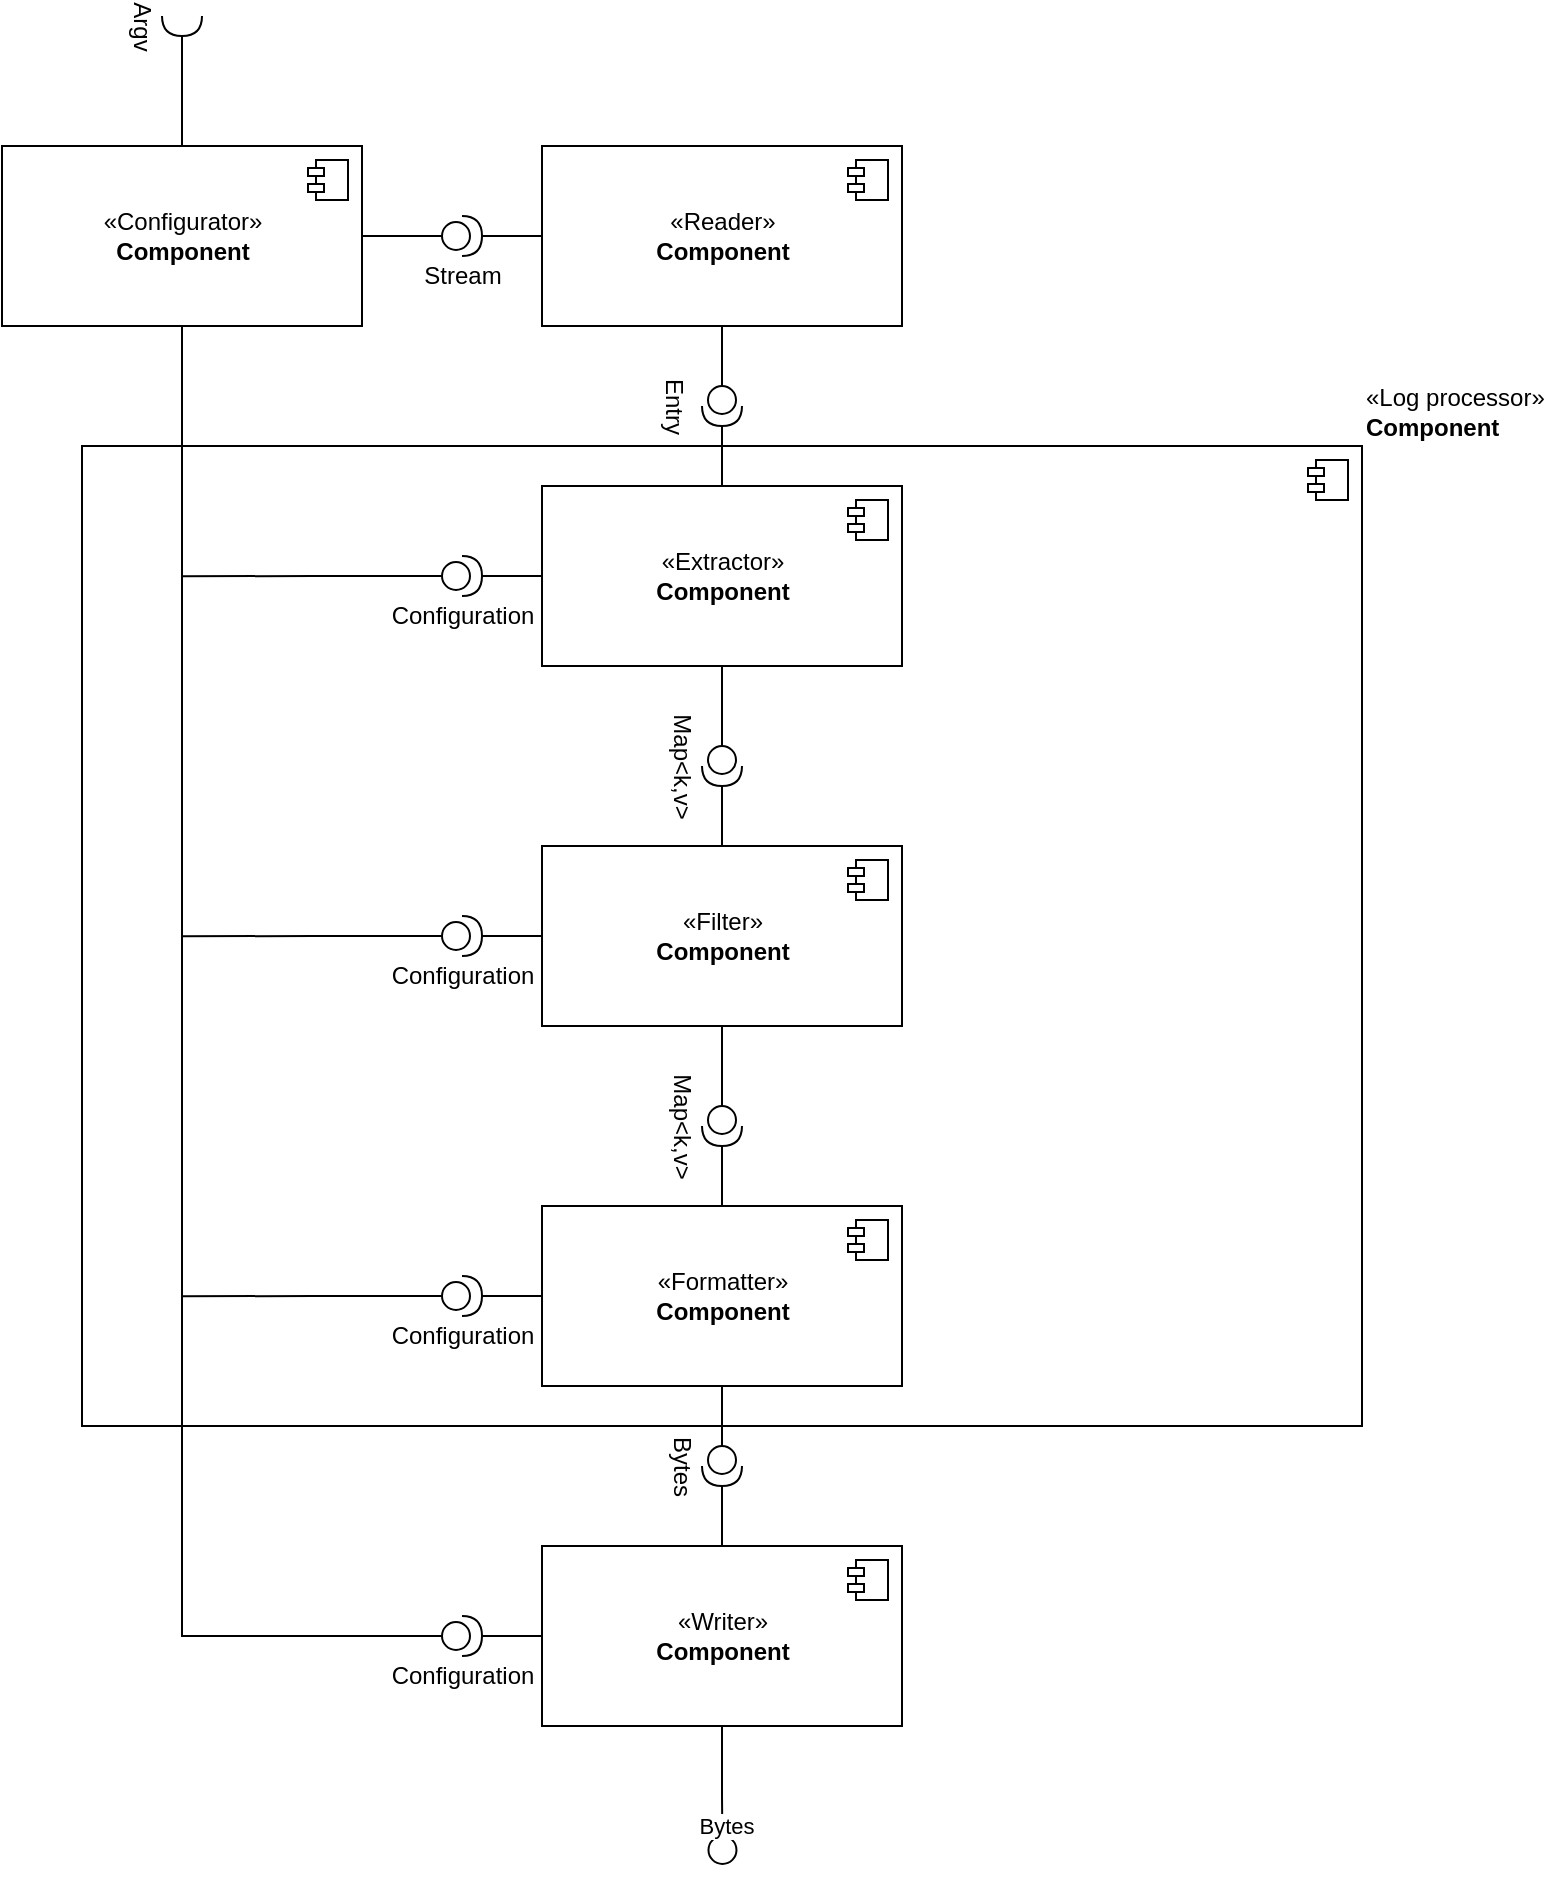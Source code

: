<mxfile version="17.1.3" type="github">
  <diagram name="Log parser" id="b5b7bab2-c9e2-2cf4-8b2a-24fd1a2a6d21">
    <mxGraphModel dx="1389" dy="739" grid="1" gridSize="10" guides="1" tooltips="1" connect="1" arrows="1" fold="1" page="1" pageScale="1" pageWidth="827" pageHeight="1169" background="none" math="0" shadow="0">
      <root>
        <mxCell id="0" />
        <mxCell id="1" parent="0" />
        <mxCell id="cvZBhcmpL4nV925hNqEm-75" value="«Log processor»&lt;br&gt;&lt;b&gt;Component&lt;/b&gt;" style="html=1;dropTarget=0;align=left;verticalAlign=bottom;labelPosition=right;verticalLabelPosition=top;glass=0;" vertex="1" parent="1">
          <mxGeometry x="70" y="340" width="640" height="490" as="geometry" />
        </mxCell>
        <mxCell id="cvZBhcmpL4nV925hNqEm-76" value="" style="shape=module;jettyWidth=8;jettyHeight=4;" vertex="1" parent="cvZBhcmpL4nV925hNqEm-75">
          <mxGeometry x="1" width="20" height="20" relative="1" as="geometry">
            <mxPoint x="-27" y="7" as="offset" />
          </mxGeometry>
        </mxCell>
        <mxCell id="cvZBhcmpL4nV925hNqEm-54" style="edgeStyle=orthogonalEdgeStyle;rounded=0;orthogonalLoop=1;jettySize=auto;html=1;exitX=0;exitY=0.5;exitDx=0;exitDy=0;entryX=1;entryY=0.5;entryDx=0;entryDy=0;entryPerimeter=0;endArrow=none;endFill=0;" edge="1" parent="1" source="cvZBhcmpL4nV925hNqEm-1" target="cvZBhcmpL4nV925hNqEm-53">
          <mxGeometry relative="1" as="geometry" />
        </mxCell>
        <mxCell id="cvZBhcmpL4nV925hNqEm-1" value="«Reader»&lt;br&gt;&lt;b&gt;Component&lt;/b&gt;" style="html=1;dropTarget=0;" vertex="1" parent="1">
          <mxGeometry x="300" y="190" width="180" height="90" as="geometry" />
        </mxCell>
        <mxCell id="cvZBhcmpL4nV925hNqEm-2" value="" style="shape=module;jettyWidth=8;jettyHeight=4;" vertex="1" parent="cvZBhcmpL4nV925hNqEm-1">
          <mxGeometry x="1" width="20" height="20" relative="1" as="geometry">
            <mxPoint x="-27" y="7" as="offset" />
          </mxGeometry>
        </mxCell>
        <mxCell id="cvZBhcmpL4nV925hNqEm-12" style="edgeStyle=orthogonalEdgeStyle;rounded=0;orthogonalLoop=1;jettySize=auto;html=1;exitX=0.5;exitY=0;exitDx=0;exitDy=0;entryX=1;entryY=0.5;entryDx=0;entryDy=0;entryPerimeter=0;endArrow=none;endFill=0;" edge="1" parent="1" source="cvZBhcmpL4nV925hNqEm-3" target="cvZBhcmpL4nV925hNqEm-8">
          <mxGeometry relative="1" as="geometry" />
        </mxCell>
        <mxCell id="cvZBhcmpL4nV925hNqEm-3" value="«Extractor»&lt;br&gt;&lt;b&gt;Component&lt;/b&gt;" style="html=1;dropTarget=0;" vertex="1" parent="1">
          <mxGeometry x="300" y="360" width="180" height="90" as="geometry" />
        </mxCell>
        <mxCell id="cvZBhcmpL4nV925hNqEm-4" value="" style="shape=module;jettyWidth=8;jettyHeight=4;" vertex="1" parent="cvZBhcmpL4nV925hNqEm-3">
          <mxGeometry x="1" width="20" height="20" relative="1" as="geometry">
            <mxPoint x="-27" y="7" as="offset" />
          </mxGeometry>
        </mxCell>
        <mxCell id="cvZBhcmpL4nV925hNqEm-13" style="edgeStyle=orthogonalEdgeStyle;rounded=0;orthogonalLoop=1;jettySize=auto;html=1;exitX=0;exitY=0.5;exitDx=0;exitDy=0;exitPerimeter=0;entryX=0.5;entryY=1;entryDx=0;entryDy=0;endArrow=none;endFill=0;" edge="1" parent="1" source="cvZBhcmpL4nV925hNqEm-8" target="cvZBhcmpL4nV925hNqEm-1">
          <mxGeometry relative="1" as="geometry" />
        </mxCell>
        <mxCell id="cvZBhcmpL4nV925hNqEm-14" value="" style="edgeStyle=orthogonalEdgeStyle;rounded=0;orthogonalLoop=1;jettySize=auto;html=1;endArrow=none;endFill=0;" edge="1" parent="1" source="cvZBhcmpL4nV925hNqEm-8" target="cvZBhcmpL4nV925hNqEm-1">
          <mxGeometry relative="1" as="geometry" />
        </mxCell>
        <mxCell id="cvZBhcmpL4nV925hNqEm-8" value="Entry" style="shape=providedRequiredInterface;html=1;verticalLabelPosition=bottom;sketch=0;rotation=90;textDirection=ltr;labelPosition=center;align=center;verticalAlign=top;" vertex="1" parent="1">
          <mxGeometry x="380" y="310" width="20" height="20" as="geometry" />
        </mxCell>
        <mxCell id="cvZBhcmpL4nV925hNqEm-15" value="«Filter»&lt;br&gt;&lt;b&gt;Component&lt;/b&gt;" style="html=1;dropTarget=0;" vertex="1" parent="1">
          <mxGeometry x="300" y="540" width="180" height="90" as="geometry" />
        </mxCell>
        <mxCell id="cvZBhcmpL4nV925hNqEm-16" value="" style="shape=module;jettyWidth=8;jettyHeight=4;" vertex="1" parent="cvZBhcmpL4nV925hNqEm-15">
          <mxGeometry x="1" width="20" height="20" relative="1" as="geometry">
            <mxPoint x="-27" y="7" as="offset" />
          </mxGeometry>
        </mxCell>
        <mxCell id="cvZBhcmpL4nV925hNqEm-21" style="edgeStyle=orthogonalEdgeStyle;rounded=0;orthogonalLoop=1;jettySize=auto;html=1;exitX=0;exitY=0.5;exitDx=0;exitDy=0;exitPerimeter=0;entryX=0.5;entryY=1;entryDx=0;entryDy=0;endArrow=none;endFill=0;" edge="1" parent="1" source="cvZBhcmpL4nV925hNqEm-20" target="cvZBhcmpL4nV925hNqEm-3">
          <mxGeometry relative="1" as="geometry" />
        </mxCell>
        <mxCell id="cvZBhcmpL4nV925hNqEm-22" style="edgeStyle=orthogonalEdgeStyle;rounded=0;orthogonalLoop=1;jettySize=auto;html=1;exitX=1;exitY=0.5;exitDx=0;exitDy=0;exitPerimeter=0;entryX=0.5;entryY=0;entryDx=0;entryDy=0;endArrow=none;endFill=0;" edge="1" parent="1" source="cvZBhcmpL4nV925hNqEm-20" target="cvZBhcmpL4nV925hNqEm-15">
          <mxGeometry relative="1" as="geometry" />
        </mxCell>
        <mxCell id="cvZBhcmpL4nV925hNqEm-20" value="Map&amp;lt;k,v&amp;gt;" style="shape=providedRequiredInterface;html=1;verticalLabelPosition=bottom;sketch=0;rotation=90;" vertex="1" parent="1">
          <mxGeometry x="380" y="490" width="20" height="20" as="geometry" />
        </mxCell>
        <mxCell id="cvZBhcmpL4nV925hNqEm-23" value="«Formatter»&lt;br&gt;&lt;b&gt;Component&lt;/b&gt;" style="html=1;dropTarget=0;" vertex="1" parent="1">
          <mxGeometry x="300" y="720" width="180" height="90" as="geometry" />
        </mxCell>
        <mxCell id="cvZBhcmpL4nV925hNqEm-24" value="" style="shape=module;jettyWidth=8;jettyHeight=4;" vertex="1" parent="cvZBhcmpL4nV925hNqEm-23">
          <mxGeometry x="1" width="20" height="20" relative="1" as="geometry">
            <mxPoint x="-27" y="7" as="offset" />
          </mxGeometry>
        </mxCell>
        <mxCell id="cvZBhcmpL4nV925hNqEm-26" style="edgeStyle=orthogonalEdgeStyle;rounded=0;orthogonalLoop=1;jettySize=auto;html=1;exitX=1;exitY=0.5;exitDx=0;exitDy=0;exitPerimeter=0;entryX=0.5;entryY=0;entryDx=0;entryDy=0;endArrow=none;endFill=0;" edge="1" parent="1" source="cvZBhcmpL4nV925hNqEm-25" target="cvZBhcmpL4nV925hNqEm-23">
          <mxGeometry relative="1" as="geometry" />
        </mxCell>
        <mxCell id="cvZBhcmpL4nV925hNqEm-27" style="edgeStyle=orthogonalEdgeStyle;rounded=0;orthogonalLoop=1;jettySize=auto;html=1;exitX=0;exitY=0.5;exitDx=0;exitDy=0;exitPerimeter=0;entryX=0.5;entryY=1;entryDx=0;entryDy=0;endArrow=none;endFill=0;" edge="1" parent="1" source="cvZBhcmpL4nV925hNqEm-25" target="cvZBhcmpL4nV925hNqEm-15">
          <mxGeometry relative="1" as="geometry" />
        </mxCell>
        <mxCell id="cvZBhcmpL4nV925hNqEm-25" value="Map&amp;lt;k,v&amp;gt;" style="shape=providedRequiredInterface;html=1;verticalLabelPosition=bottom;sketch=0;rotation=90;" vertex="1" parent="1">
          <mxGeometry x="380" y="670" width="20" height="20" as="geometry" />
        </mxCell>
        <mxCell id="cvZBhcmpL4nV925hNqEm-72" style="edgeStyle=orthogonalEdgeStyle;rounded=0;orthogonalLoop=1;jettySize=auto;html=1;exitX=0.5;exitY=1;exitDx=0;exitDy=0;endArrow=circle;endFill=0;" edge="1" parent="1" source="cvZBhcmpL4nV925hNqEm-28">
          <mxGeometry relative="1" as="geometry">
            <mxPoint x="390.31" y="1050.0" as="targetPoint" />
          </mxGeometry>
        </mxCell>
        <mxCell id="cvZBhcmpL4nV925hNqEm-73" value="Bytes" style="edgeLabel;html=1;align=center;verticalAlign=bottom;resizable=0;points=[];labelPosition=center;verticalLabelPosition=top;" vertex="1" connectable="0" parent="cvZBhcmpL4nV925hNqEm-72">
          <mxGeometry x="0.685" y="1" relative="1" as="geometry">
            <mxPoint as="offset" />
          </mxGeometry>
        </mxCell>
        <mxCell id="cvZBhcmpL4nV925hNqEm-28" value="«Writer»&lt;br&gt;&lt;b&gt;Component&lt;/b&gt;" style="html=1;dropTarget=0;" vertex="1" parent="1">
          <mxGeometry x="300" y="890" width="180" height="90" as="geometry" />
        </mxCell>
        <mxCell id="cvZBhcmpL4nV925hNqEm-29" value="" style="shape=module;jettyWidth=8;jettyHeight=4;" vertex="1" parent="cvZBhcmpL4nV925hNqEm-28">
          <mxGeometry x="1" width="20" height="20" relative="1" as="geometry">
            <mxPoint x="-27" y="7" as="offset" />
          </mxGeometry>
        </mxCell>
        <mxCell id="cvZBhcmpL4nV925hNqEm-31" style="edgeStyle=orthogonalEdgeStyle;rounded=0;orthogonalLoop=1;jettySize=auto;html=1;exitX=0;exitY=0.5;exitDx=0;exitDy=0;exitPerimeter=0;entryX=0.5;entryY=1;entryDx=0;entryDy=0;endArrow=none;endFill=0;" edge="1" parent="1" source="cvZBhcmpL4nV925hNqEm-30" target="cvZBhcmpL4nV925hNqEm-23">
          <mxGeometry relative="1" as="geometry" />
        </mxCell>
        <mxCell id="cvZBhcmpL4nV925hNqEm-32" style="edgeStyle=orthogonalEdgeStyle;rounded=0;orthogonalLoop=1;jettySize=auto;html=1;exitX=1;exitY=0.5;exitDx=0;exitDy=0;exitPerimeter=0;entryX=0.5;entryY=0;entryDx=0;entryDy=0;endArrow=none;endFill=0;" edge="1" parent="1" source="cvZBhcmpL4nV925hNqEm-30" target="cvZBhcmpL4nV925hNqEm-28">
          <mxGeometry relative="1" as="geometry" />
        </mxCell>
        <mxCell id="cvZBhcmpL4nV925hNqEm-30" value="Bytes" style="shape=providedRequiredInterface;html=1;verticalLabelPosition=bottom;sketch=0;rotation=90;" vertex="1" parent="1">
          <mxGeometry x="380" y="840" width="20" height="20" as="geometry" />
        </mxCell>
        <mxCell id="cvZBhcmpL4nV925hNqEm-52" style="edgeStyle=orthogonalEdgeStyle;rounded=0;orthogonalLoop=1;jettySize=auto;html=1;exitX=0.5;exitY=0;exitDx=0;exitDy=0;entryX=1;entryY=0.5;entryDx=0;entryDy=0;entryPerimeter=0;endArrow=none;endFill=0;" edge="1" parent="1" source="cvZBhcmpL4nV925hNqEm-33" target="cvZBhcmpL4nV925hNqEm-51">
          <mxGeometry relative="1" as="geometry" />
        </mxCell>
        <mxCell id="cvZBhcmpL4nV925hNqEm-64" style="edgeStyle=orthogonalEdgeStyle;rounded=0;orthogonalLoop=1;jettySize=auto;html=1;exitX=0.5;exitY=1;exitDx=0;exitDy=0;entryX=0;entryY=0.5;entryDx=0;entryDy=0;entryPerimeter=0;endArrow=none;endFill=0;" edge="1" parent="1" source="cvZBhcmpL4nV925hNqEm-33" target="cvZBhcmpL4nV925hNqEm-60">
          <mxGeometry relative="1" as="geometry" />
        </mxCell>
        <mxCell id="cvZBhcmpL4nV925hNqEm-33" value="«Configurator»&lt;br&gt;&lt;b&gt;Component&lt;/b&gt;" style="html=1;dropTarget=0;" vertex="1" parent="1">
          <mxGeometry x="30" y="190" width="180" height="90" as="geometry" />
        </mxCell>
        <mxCell id="cvZBhcmpL4nV925hNqEm-34" value="" style="shape=module;jettyWidth=8;jettyHeight=4;" vertex="1" parent="cvZBhcmpL4nV925hNqEm-33">
          <mxGeometry x="1" width="20" height="20" relative="1" as="geometry">
            <mxPoint x="-27" y="7" as="offset" />
          </mxGeometry>
        </mxCell>
        <mxCell id="cvZBhcmpL4nV925hNqEm-51" value="Argv" style="shape=requiredInterface;html=1;verticalLabelPosition=bottom;sketch=0;rotation=90;" vertex="1" parent="1">
          <mxGeometry x="115" y="120" width="10" height="20" as="geometry" />
        </mxCell>
        <mxCell id="cvZBhcmpL4nV925hNqEm-55" style="edgeStyle=orthogonalEdgeStyle;rounded=0;orthogonalLoop=1;jettySize=auto;html=1;exitX=0;exitY=0.5;exitDx=0;exitDy=0;exitPerimeter=0;entryX=1;entryY=0.5;entryDx=0;entryDy=0;endArrow=none;endFill=0;" edge="1" parent="1" source="cvZBhcmpL4nV925hNqEm-53" target="cvZBhcmpL4nV925hNqEm-33">
          <mxGeometry relative="1" as="geometry" />
        </mxCell>
        <mxCell id="cvZBhcmpL4nV925hNqEm-53" value="Stream" style="shape=providedRequiredInterface;html=1;verticalLabelPosition=bottom;sketch=0;" vertex="1" parent="1">
          <mxGeometry x="250" y="225" width="20" height="20" as="geometry" />
        </mxCell>
        <mxCell id="cvZBhcmpL4nV925hNqEm-57" style="edgeStyle=orthogonalEdgeStyle;rounded=0;orthogonalLoop=1;jettySize=auto;html=1;exitX=1;exitY=0.5;exitDx=0;exitDy=0;exitPerimeter=0;entryX=0;entryY=0.5;entryDx=0;entryDy=0;endArrow=none;endFill=0;" edge="1" parent="1" source="cvZBhcmpL4nV925hNqEm-56" target="cvZBhcmpL4nV925hNqEm-3">
          <mxGeometry relative="1" as="geometry" />
        </mxCell>
        <mxCell id="cvZBhcmpL4nV925hNqEm-67" style="edgeStyle=orthogonalEdgeStyle;rounded=0;orthogonalLoop=1;jettySize=auto;html=1;exitX=0;exitY=0.5;exitDx=0;exitDy=0;exitPerimeter=0;endArrow=none;endFill=0;" edge="1" parent="1" source="cvZBhcmpL4nV925hNqEm-56">
          <mxGeometry relative="1" as="geometry">
            <mxPoint x="120.0" y="405.138" as="targetPoint" />
          </mxGeometry>
        </mxCell>
        <mxCell id="cvZBhcmpL4nV925hNqEm-56" value="Configuration" style="shape=providedRequiredInterface;html=1;verticalLabelPosition=bottom;sketch=0;" vertex="1" parent="1">
          <mxGeometry x="250" y="395" width="20" height="20" as="geometry" />
        </mxCell>
        <mxCell id="cvZBhcmpL4nV925hNqEm-62" style="edgeStyle=orthogonalEdgeStyle;rounded=0;orthogonalLoop=1;jettySize=auto;html=1;exitX=1;exitY=0.5;exitDx=0;exitDy=0;exitPerimeter=0;entryX=0;entryY=0.5;entryDx=0;entryDy=0;endArrow=none;endFill=0;" edge="1" parent="1" source="cvZBhcmpL4nV925hNqEm-58" target="cvZBhcmpL4nV925hNqEm-15">
          <mxGeometry relative="1" as="geometry" />
        </mxCell>
        <mxCell id="cvZBhcmpL4nV925hNqEm-66" style="edgeStyle=orthogonalEdgeStyle;rounded=0;orthogonalLoop=1;jettySize=auto;html=1;exitX=0;exitY=0.5;exitDx=0;exitDy=0;exitPerimeter=0;endArrow=none;endFill=0;" edge="1" parent="1" source="cvZBhcmpL4nV925hNqEm-58">
          <mxGeometry relative="1" as="geometry">
            <mxPoint x="120.0" y="585.138" as="targetPoint" />
          </mxGeometry>
        </mxCell>
        <mxCell id="cvZBhcmpL4nV925hNqEm-58" value="Configuration" style="shape=providedRequiredInterface;html=1;verticalLabelPosition=bottom;sketch=0;" vertex="1" parent="1">
          <mxGeometry x="250" y="575" width="20" height="20" as="geometry" />
        </mxCell>
        <mxCell id="cvZBhcmpL4nV925hNqEm-61" style="edgeStyle=orthogonalEdgeStyle;rounded=0;orthogonalLoop=1;jettySize=auto;html=1;exitX=1;exitY=0.5;exitDx=0;exitDy=0;exitPerimeter=0;entryX=0;entryY=0.5;entryDx=0;entryDy=0;endArrow=none;endFill=0;" edge="1" parent="1" source="cvZBhcmpL4nV925hNqEm-59" target="cvZBhcmpL4nV925hNqEm-23">
          <mxGeometry relative="1" as="geometry" />
        </mxCell>
        <mxCell id="cvZBhcmpL4nV925hNqEm-65" style="edgeStyle=orthogonalEdgeStyle;rounded=0;orthogonalLoop=1;jettySize=auto;html=1;exitX=0;exitY=0.5;exitDx=0;exitDy=0;exitPerimeter=0;endArrow=none;endFill=0;" edge="1" parent="1" source="cvZBhcmpL4nV925hNqEm-59">
          <mxGeometry relative="1" as="geometry">
            <mxPoint x="120.0" y="765.138" as="targetPoint" />
          </mxGeometry>
        </mxCell>
        <mxCell id="cvZBhcmpL4nV925hNqEm-59" value="Configuration" style="shape=providedRequiredInterface;html=1;verticalLabelPosition=bottom;sketch=0;" vertex="1" parent="1">
          <mxGeometry x="250" y="755" width="20" height="20" as="geometry" />
        </mxCell>
        <mxCell id="cvZBhcmpL4nV925hNqEm-63" style="edgeStyle=orthogonalEdgeStyle;rounded=0;orthogonalLoop=1;jettySize=auto;html=1;exitX=1;exitY=0.5;exitDx=0;exitDy=0;exitPerimeter=0;entryX=0;entryY=0.5;entryDx=0;entryDy=0;endArrow=none;endFill=0;" edge="1" parent="1" source="cvZBhcmpL4nV925hNqEm-60" target="cvZBhcmpL4nV925hNqEm-28">
          <mxGeometry relative="1" as="geometry" />
        </mxCell>
        <mxCell id="cvZBhcmpL4nV925hNqEm-60" value="Configuration" style="shape=providedRequiredInterface;html=1;verticalLabelPosition=bottom;sketch=0;" vertex="1" parent="1">
          <mxGeometry x="250" y="925" width="20" height="20" as="geometry" />
        </mxCell>
      </root>
    </mxGraphModel>
  </diagram>
</mxfile>

